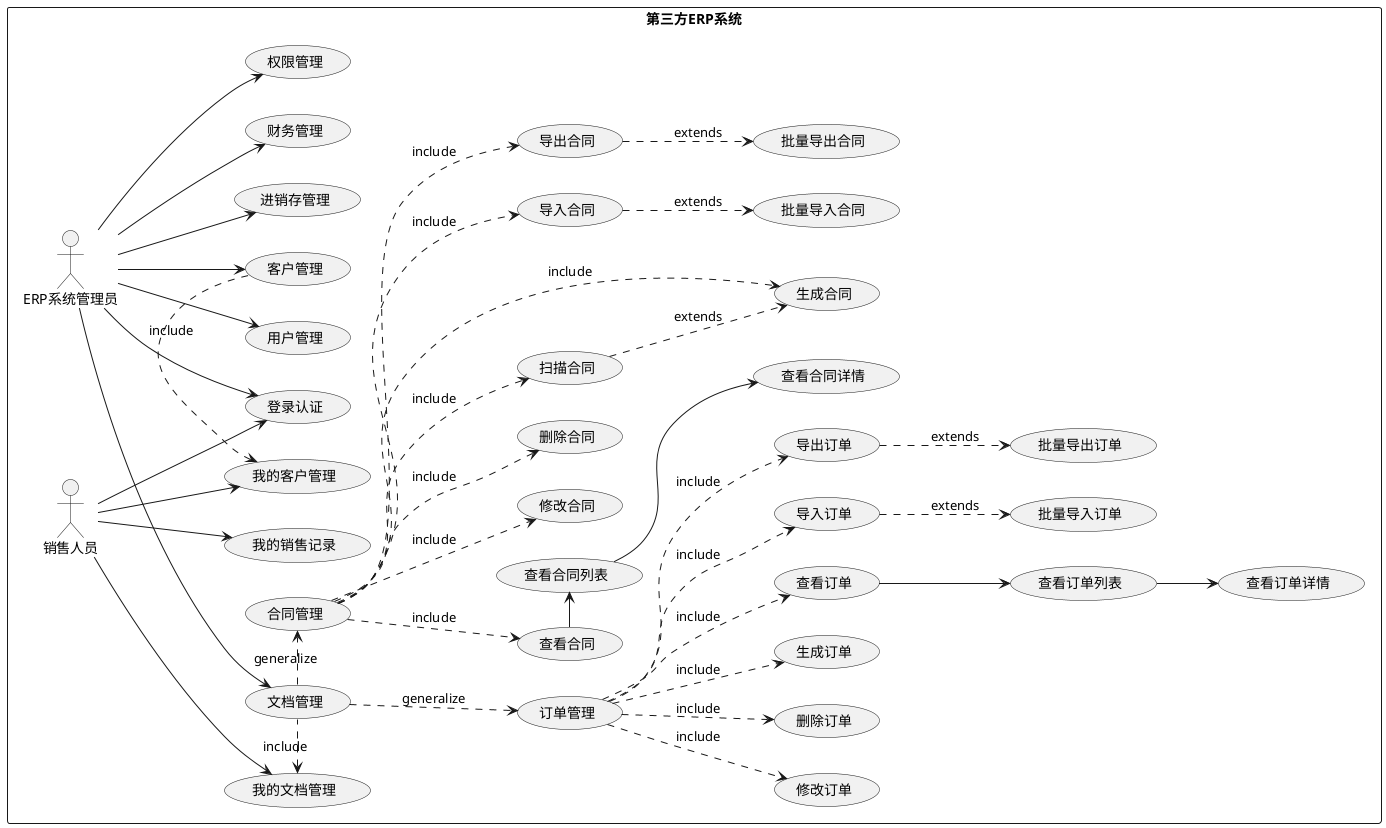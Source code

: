 @startuml
left to right direction
skinparam packageStyle rectangle
'actor EMS系统管理员
'actor 实施顾问
'actor ERP系统管理员
'actor 销售人员

rectangle 第三方ERP系统 {

    :ERP系统管理员: --> (文档管理)
    :ERP系统管理员: --> (登录认证)
    :ERP系统管理员: --> (用户管理)
    :ERP系统管理员: --> (权限管理)
    :ERP系统管理员: --> (客户管理)
    :ERP系统管理员: --> (财务管理)
    :ERP系统管理员: --> (进销存管理)

    (文档管理) .> (合同管理) : generalize
    (文档管理) ..> (订单管理) : generalize


    (我的文档管理) <. (文档管理) : include
    :销售人员: --> (我的文档管理)
    (我的客户管理) <. (客户管理) : include
    :销售人员: --> (我的客户管理)
    :销售人员: --> (登录认证)
    :销售人员: --> (我的销售记录)

    (合同管理) ..> (修改合同) : include
    (合同管理) ..> (删除合同) : include
    (合同管理) ..> (扫描合同) : include
    (扫描合同) ..> (生成合同) : extends
    (合同管理) ..> (生成合同) : include
    (合同管理) ..> (查看合同) : include
    (合同管理) ..> (导入合同) : include
    (导入合同) ..> (批量导入合同) : extends
    (合同管理) ..> (导出合同) : include
    (导出合同) ..> (批量导出合同) : extends
    (查看合同) -> (查看合同列表)
    (查看合同列表) --> (查看合同详情)

    (订单管理) ..> (修改订单) : include
    (订单管理) ..> (删除订单) : include
    (订单管理) ..> (生成订单) : include
    (订单管理) ..> (查看订单) : include
    (订单管理) ..> (导入订单) : include
    (导入订单) ..> (批量导入订单) : extends
    (订单管理) ..> (导出订单) : include
    (导出订单) ..> (批量导出订单) : extends
    (查看订单) --> (查看订单列表)
    (查看订单列表) --> (查看订单详情)
}





@enduml